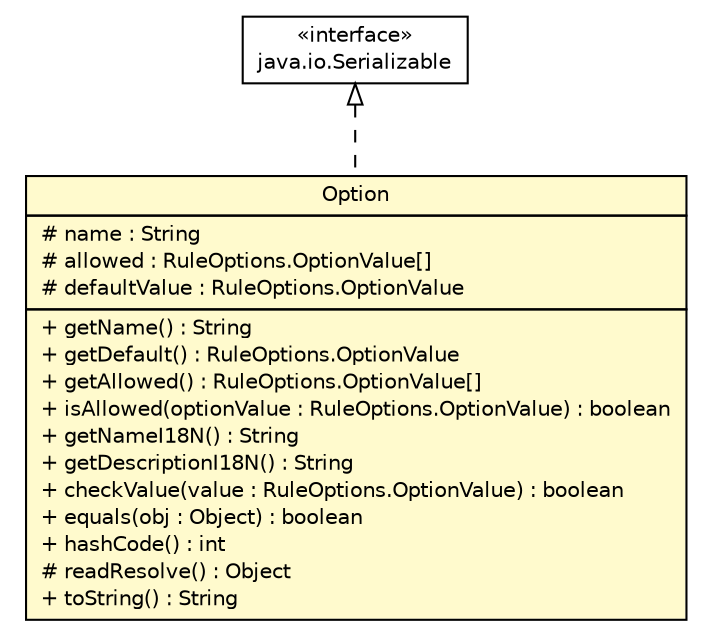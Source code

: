 #!/usr/local/bin/dot
#
# Class diagram 
# Generated by UMLGraph version 5.2 (http://www.umlgraph.org/)
#

digraph G {
	edge [fontname="Helvetica",fontsize=10,labelfontname="Helvetica",labelfontsize=10];
	node [fontname="Helvetica",fontsize=10,shape=plaintext];
	nodesep=0.25;
	ranksep=0.5;
	// dip.world.RuleOptions.Option
	c9277 [label=<<table title="dip.world.RuleOptions.Option" border="0" cellborder="1" cellspacing="0" cellpadding="2" port="p" bgcolor="lemonChiffon" href="./RuleOptions.Option.html">
		<tr><td><table border="0" cellspacing="0" cellpadding="1">
<tr><td align="center" balign="center"> Option </td></tr>
		</table></td></tr>
		<tr><td><table border="0" cellspacing="0" cellpadding="1">
<tr><td align="left" balign="left"> # name : String </td></tr>
<tr><td align="left" balign="left"> # allowed : RuleOptions.OptionValue[] </td></tr>
<tr><td align="left" balign="left"> # defaultValue : RuleOptions.OptionValue </td></tr>
		</table></td></tr>
		<tr><td><table border="0" cellspacing="0" cellpadding="1">
<tr><td align="left" balign="left"> + getName() : String </td></tr>
<tr><td align="left" balign="left"> + getDefault() : RuleOptions.OptionValue </td></tr>
<tr><td align="left" balign="left"> + getAllowed() : RuleOptions.OptionValue[] </td></tr>
<tr><td align="left" balign="left"> + isAllowed(optionValue : RuleOptions.OptionValue) : boolean </td></tr>
<tr><td align="left" balign="left"> + getNameI18N() : String </td></tr>
<tr><td align="left" balign="left"> + getDescriptionI18N() : String </td></tr>
<tr><td align="left" balign="left"> + checkValue(value : RuleOptions.OptionValue) : boolean </td></tr>
<tr><td align="left" balign="left"> + equals(obj : Object) : boolean </td></tr>
<tr><td align="left" balign="left"> + hashCode() : int </td></tr>
<tr><td align="left" balign="left"> # readResolve() : Object </td></tr>
<tr><td align="left" balign="left"> + toString() : String </td></tr>
		</table></td></tr>
		</table>>, fontname="Helvetica", fontcolor="black", fontsize=10.0];
	//dip.world.RuleOptions.Option implements java.io.Serializable
	c9303:p -> c9277:p [dir=back,arrowtail=empty,style=dashed];
	// java.io.Serializable
	c9303 [label=<<table title="java.io.Serializable" border="0" cellborder="1" cellspacing="0" cellpadding="2" port="p" href="http://java.sun.com/j2se/1.4.2/docs/api/java/io/Serializable.html">
		<tr><td><table border="0" cellspacing="0" cellpadding="1">
<tr><td align="center" balign="center"> &#171;interface&#187; </td></tr>
<tr><td align="center" balign="center"> java.io.Serializable </td></tr>
		</table></td></tr>
		</table>>, fontname="Helvetica", fontcolor="black", fontsize=10.0];
}

